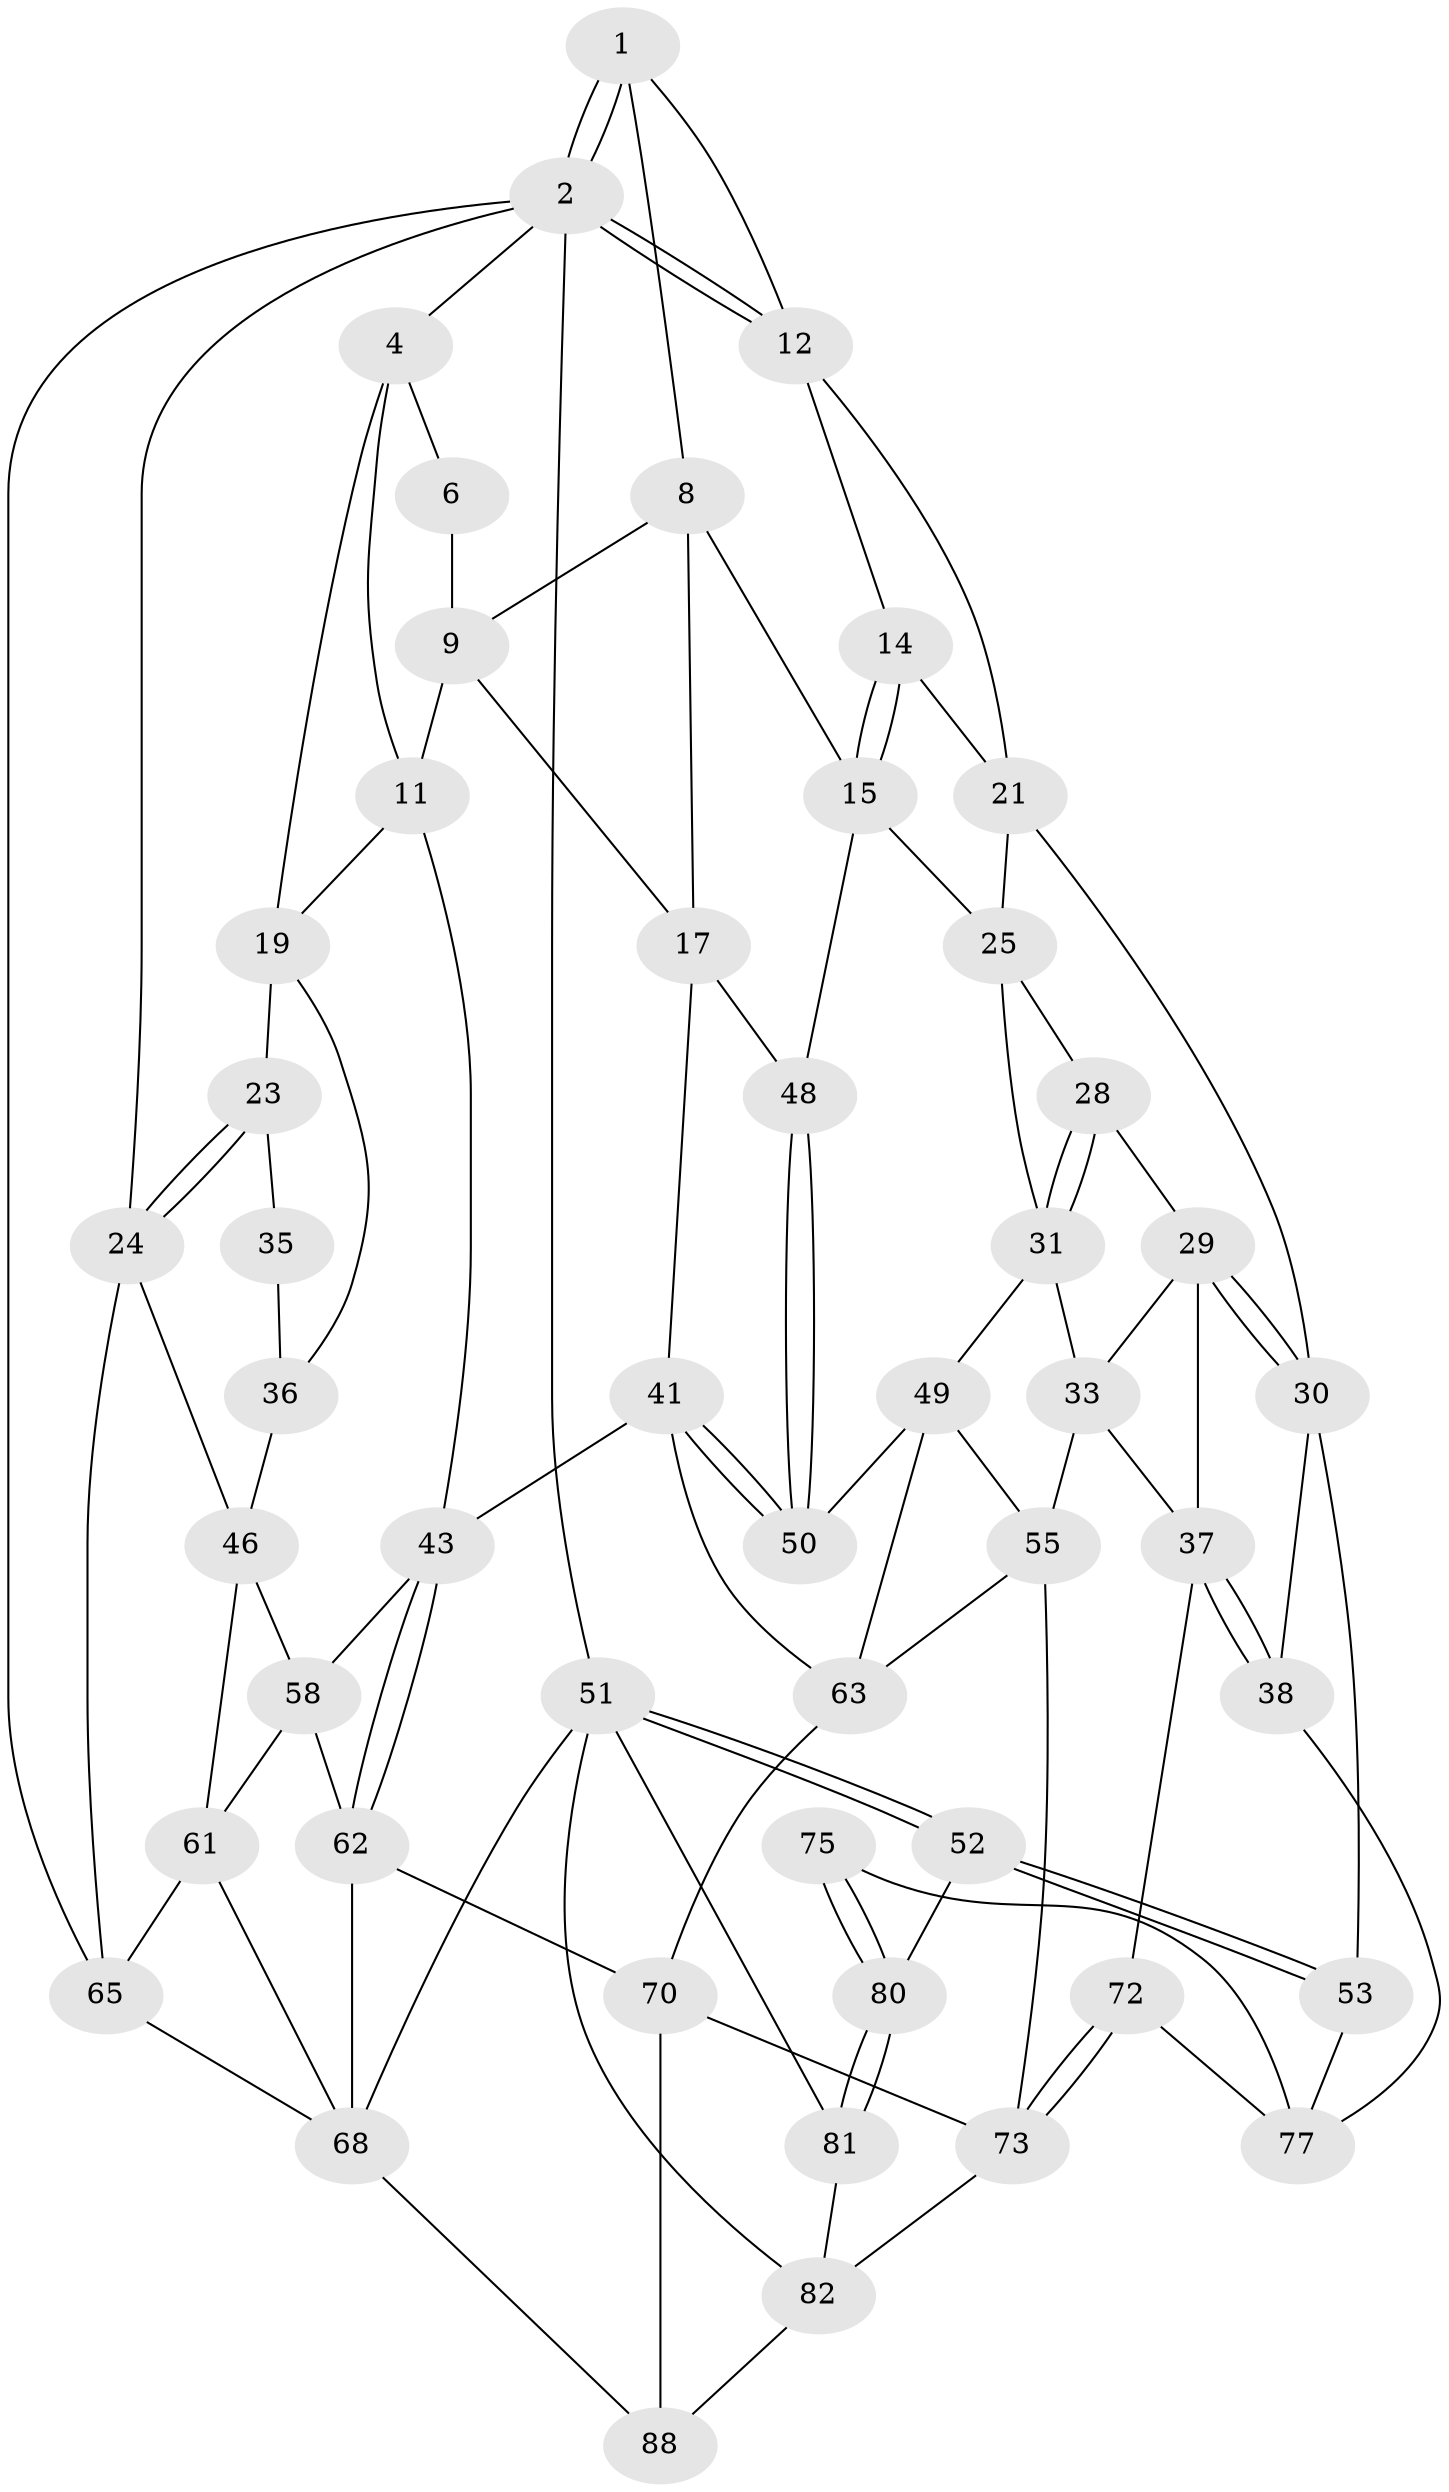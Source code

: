 // original degree distribution, {3: 0.0449438202247191, 6: 0.2808988764044944, 5: 0.4044943820224719, 4: 0.2696629213483146}
// Generated by graph-tools (version 1.1) at 2025/42/03/06/25 10:42:28]
// undirected, 50 vertices, 107 edges
graph export_dot {
graph [start="1"]
  node [color=gray90,style=filled];
  1 [pos="+0.858776732440817+0",super="+7"];
  2 [pos="+1+0",super="+3"];
  4 [pos="+0+0",super="+5"];
  6 [pos="+0.5012391084919284+0"];
  8 [pos="+0.6987191323669804+0.13086228479137788",super="+16"];
  9 [pos="+0.6381756065035158+0.09917833722343089",super="+10"];
  11 [pos="+0.38789561983915166+0.20901958263803258",super="+18"];
  12 [pos="+1+0",super="+13"];
  14 [pos="+0.8270694302452414+0.21603992088975668"];
  15 [pos="+0.6361401135571044+0.3165776882644781",super="+27"];
  17 [pos="+0.42658547928903356+0.23097650782892587",super="+40"];
  19 [pos="+0.22256976969628223+0.4164805752531542",super="+20"];
  21 [pos="+0.8291030847606585+0.21723578571325294",super="+22"];
  23 [pos="+0.07859533832269384+0.3158367211393213"];
  24 [pos="+0+0.42804615501320215",super="+47"];
  25 [pos="+0.84818897440618+0.2764580311231015",super="+26"];
  28 [pos="+0.8481912945904974+0.2764618108258279"];
  29 [pos="+0.8612274024848029+0.28977929024552856",super="+32"];
  30 [pos="+1+0.08144605995269064",super="+39"];
  31 [pos="+0.718009006528752+0.40248492809306996",super="+34"];
  33 [pos="+0.7491324699135319+0.44319271044616937",super="+54"];
  35 [pos="+0.10372424927577077+0.35401987838302973"];
  36 [pos="+0.18918677140668208+0.4041006557808128",super="+45"];
  37 [pos="+1+0.5355262142588784",super="+57"];
  38 [pos="+1+0.5355899671391378"];
  41 [pos="+0.4735184243086946+0.5336568185330165",super="+42"];
  43 [pos="+0.42064597633657735+0.5635278811066092",super="+44"];
  46 [pos="+0+0.5029076670732807",super="+59"];
  48 [pos="+0.620633041842308+0.37161817209401404"];
  49 [pos="+0.5633921490294659+0.540508602983439",super="+56"];
  50 [pos="+0.5425153414678275+0.5297966771225608"];
  51 [pos="+1+1",super="+86"];
  52 [pos="+1+1",super="+85"];
  53 [pos="+1+1",super="+84"];
  55 [pos="+0.6688482518047221+0.6177464075138853",super="+69"];
  58 [pos="+0.1811055754722483+0.5189325997555214",super="+60"];
  61 [pos="+0.11119178897521115+0.6200308887619183",super="+66"];
  62 [pos="+0.2596665511007261+0.7553969033847657",super="+67"];
  63 [pos="+0.5573707849638645+0.6703462818612865",super="+64"];
  65 [pos="+0+0.7399874566552673"];
  68 [pos="+0.10772957796813924+0.8331100506392257",super="+89"];
  70 [pos="+0.5050347195058811+0.8284442364750736",super="+71"];
  72 [pos="+0.7026959688154467+0.7220844454445436",super="+79"];
  73 [pos="+0.698153613799171+0.7238538578364483",super="+74"];
  75 [pos="+0.8517867752989566+0.7584780156551538",super="+76"];
  77 [pos="+0.9423583788752296+0.7349715225844707",super="+78"];
  80 [pos="+0.8102182568363103+0.8590427496161601",super="+83"];
  81 [pos="+0.7744884713672838+0.867393048775492"];
  82 [pos="+0.7593268339452104+0.8656086375220825",super="+87"];
  88 [pos="+0.4655931953045444+1"];
  1 -- 2;
  1 -- 2;
  1 -- 8;
  1 -- 12;
  2 -- 12;
  2 -- 12;
  2 -- 51;
  2 -- 24;
  2 -- 65;
  2 -- 4;
  4 -- 19;
  4 -- 11;
  4 -- 6;
  6 -- 9;
  8 -- 9;
  8 -- 17;
  8 -- 15;
  9 -- 11;
  9 -- 17;
  11 -- 19;
  11 -- 43;
  12 -- 14;
  12 -- 21;
  14 -- 15;
  14 -- 15;
  14 -- 21;
  15 -- 48;
  15 -- 25;
  17 -- 48;
  17 -- 41;
  19 -- 36;
  19 -- 23;
  21 -- 25;
  21 -- 30;
  23 -- 24;
  23 -- 24;
  23 -- 35;
  24 -- 65;
  24 -- 46;
  25 -- 28;
  25 -- 31;
  28 -- 29;
  28 -- 31;
  28 -- 31;
  29 -- 30;
  29 -- 30;
  29 -- 33;
  29 -- 37;
  30 -- 53;
  30 -- 38;
  31 -- 33;
  31 -- 49;
  33 -- 55;
  33 -- 37;
  35 -- 36 [weight=2];
  36 -- 46;
  37 -- 38;
  37 -- 38;
  37 -- 72;
  38 -- 77;
  41 -- 50;
  41 -- 50;
  41 -- 43;
  41 -- 63;
  43 -- 62;
  43 -- 62;
  43 -- 58;
  46 -- 58;
  46 -- 61;
  48 -- 50;
  48 -- 50;
  49 -- 50;
  49 -- 63;
  49 -- 55;
  51 -- 52;
  51 -- 52;
  51 -- 68;
  51 -- 81;
  51 -- 82;
  52 -- 53 [weight=2];
  52 -- 53;
  52 -- 80;
  53 -- 77;
  55 -- 73;
  55 -- 63;
  58 -- 61;
  58 -- 62;
  61 -- 65;
  61 -- 68;
  62 -- 68;
  62 -- 70;
  63 -- 70;
  65 -- 68;
  68 -- 88;
  70 -- 73;
  70 -- 88;
  72 -- 73;
  72 -- 73;
  72 -- 77;
  73 -- 82;
  75 -- 80 [weight=2];
  75 -- 80;
  75 -- 77;
  80 -- 81;
  80 -- 81;
  81 -- 82;
  82 -- 88;
}

